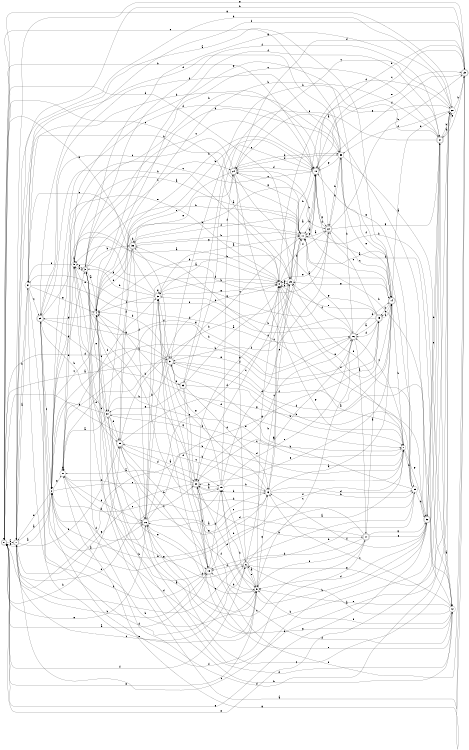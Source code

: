 digraph n32_2 {
__start0 [label="" shape="none"];

rankdir=LR;
size="8,5";

s0 [style="rounded,filled", color="black", fillcolor="white" shape="doublecircle", label="0"];
s1 [style="rounded,filled", color="black", fillcolor="white" shape="doublecircle", label="1"];
s2 [style="filled", color="black", fillcolor="white" shape="circle", label="2"];
s3 [style="rounded,filled", color="black", fillcolor="white" shape="doublecircle", label="3"];
s4 [style="filled", color="black", fillcolor="white" shape="circle", label="4"];
s5 [style="filled", color="black", fillcolor="white" shape="circle", label="5"];
s6 [style="rounded,filled", color="black", fillcolor="white" shape="doublecircle", label="6"];
s7 [style="filled", color="black", fillcolor="white" shape="circle", label="7"];
s8 [style="filled", color="black", fillcolor="white" shape="circle", label="8"];
s9 [style="filled", color="black", fillcolor="white" shape="circle", label="9"];
s10 [style="rounded,filled", color="black", fillcolor="white" shape="doublecircle", label="10"];
s11 [style="rounded,filled", color="black", fillcolor="white" shape="doublecircle", label="11"];
s12 [style="filled", color="black", fillcolor="white" shape="circle", label="12"];
s13 [style="filled", color="black", fillcolor="white" shape="circle", label="13"];
s14 [style="rounded,filled", color="black", fillcolor="white" shape="doublecircle", label="14"];
s15 [style="rounded,filled", color="black", fillcolor="white" shape="doublecircle", label="15"];
s16 [style="rounded,filled", color="black", fillcolor="white" shape="doublecircle", label="16"];
s17 [style="rounded,filled", color="black", fillcolor="white" shape="doublecircle", label="17"];
s18 [style="rounded,filled", color="black", fillcolor="white" shape="doublecircle", label="18"];
s19 [style="filled", color="black", fillcolor="white" shape="circle", label="19"];
s20 [style="rounded,filled", color="black", fillcolor="white" shape="doublecircle", label="20"];
s21 [style="filled", color="black", fillcolor="white" shape="circle", label="21"];
s22 [style="rounded,filled", color="black", fillcolor="white" shape="doublecircle", label="22"];
s23 [style="rounded,filled", color="black", fillcolor="white" shape="doublecircle", label="23"];
s24 [style="rounded,filled", color="black", fillcolor="white" shape="doublecircle", label="24"];
s25 [style="rounded,filled", color="black", fillcolor="white" shape="doublecircle", label="25"];
s26 [style="rounded,filled", color="black", fillcolor="white" shape="doublecircle", label="26"];
s27 [style="rounded,filled", color="black", fillcolor="white" shape="doublecircle", label="27"];
s28 [style="filled", color="black", fillcolor="white" shape="circle", label="28"];
s29 [style="filled", color="black", fillcolor="white" shape="circle", label="29"];
s30 [style="filled", color="black", fillcolor="white" shape="circle", label="30"];
s31 [style="rounded,filled", color="black", fillcolor="white" shape="doublecircle", label="31"];
s32 [style="rounded,filled", color="black", fillcolor="white" shape="doublecircle", label="32"];
s33 [style="rounded,filled", color="black", fillcolor="white" shape="doublecircle", label="33"];
s34 [style="filled", color="black", fillcolor="white" shape="circle", label="34"];
s35 [style="rounded,filled", color="black", fillcolor="white" shape="doublecircle", label="35"];
s36 [style="rounded,filled", color="black", fillcolor="white" shape="doublecircle", label="36"];
s37 [style="filled", color="black", fillcolor="white" shape="circle", label="37"];
s38 [style="filled", color="black", fillcolor="white" shape="circle", label="38"];
s39 [style="filled", color="black", fillcolor="white" shape="circle", label="39"];
s0 -> s1 [label="a"];
s0 -> s7 [label="b"];
s0 -> s29 [label="c"];
s0 -> s31 [label="d"];
s0 -> s26 [label="e"];
s0 -> s6 [label="f"];
s0 -> s28 [label="g"];
s0 -> s35 [label="h"];
s1 -> s2 [label="a"];
s1 -> s18 [label="b"];
s1 -> s6 [label="c"];
s1 -> s20 [label="d"];
s1 -> s0 [label="e"];
s1 -> s35 [label="f"];
s1 -> s23 [label="g"];
s1 -> s37 [label="h"];
s2 -> s0 [label="a"];
s2 -> s3 [label="b"];
s2 -> s19 [label="c"];
s2 -> s10 [label="d"];
s2 -> s1 [label="e"];
s2 -> s17 [label="f"];
s2 -> s21 [label="g"];
s2 -> s13 [label="h"];
s3 -> s4 [label="a"];
s3 -> s36 [label="b"];
s3 -> s24 [label="c"];
s3 -> s38 [label="d"];
s3 -> s34 [label="e"];
s3 -> s27 [label="f"];
s3 -> s6 [label="g"];
s3 -> s11 [label="h"];
s4 -> s5 [label="a"];
s4 -> s27 [label="b"];
s4 -> s2 [label="c"];
s4 -> s34 [label="d"];
s4 -> s9 [label="e"];
s4 -> s27 [label="f"];
s4 -> s25 [label="g"];
s4 -> s10 [label="h"];
s5 -> s6 [label="a"];
s5 -> s19 [label="b"];
s5 -> s8 [label="c"];
s5 -> s9 [label="d"];
s5 -> s0 [label="e"];
s5 -> s26 [label="f"];
s5 -> s13 [label="g"];
s5 -> s18 [label="h"];
s6 -> s7 [label="a"];
s6 -> s29 [label="b"];
s6 -> s19 [label="c"];
s6 -> s25 [label="d"];
s6 -> s5 [label="e"];
s6 -> s18 [label="f"];
s6 -> s28 [label="g"];
s6 -> s39 [label="h"];
s7 -> s8 [label="a"];
s7 -> s0 [label="b"];
s7 -> s16 [label="c"];
s7 -> s34 [label="d"];
s7 -> s3 [label="e"];
s7 -> s8 [label="f"];
s7 -> s32 [label="g"];
s7 -> s39 [label="h"];
s8 -> s9 [label="a"];
s8 -> s4 [label="b"];
s8 -> s29 [label="c"];
s8 -> s28 [label="d"];
s8 -> s29 [label="e"];
s8 -> s22 [label="f"];
s8 -> s20 [label="g"];
s8 -> s30 [label="h"];
s9 -> s9 [label="a"];
s9 -> s3 [label="b"];
s9 -> s10 [label="c"];
s9 -> s35 [label="d"];
s9 -> s3 [label="e"];
s9 -> s37 [label="f"];
s9 -> s14 [label="g"];
s9 -> s38 [label="h"];
s10 -> s11 [label="a"];
s10 -> s0 [label="b"];
s10 -> s2 [label="c"];
s10 -> s24 [label="d"];
s10 -> s23 [label="e"];
s10 -> s12 [label="f"];
s10 -> s22 [label="g"];
s10 -> s11 [label="h"];
s11 -> s2 [label="a"];
s11 -> s12 [label="b"];
s11 -> s24 [label="c"];
s11 -> s26 [label="d"];
s11 -> s10 [label="e"];
s11 -> s36 [label="f"];
s11 -> s24 [label="g"];
s11 -> s4 [label="h"];
s12 -> s6 [label="a"];
s12 -> s11 [label="b"];
s12 -> s13 [label="c"];
s12 -> s20 [label="d"];
s12 -> s5 [label="e"];
s12 -> s5 [label="f"];
s12 -> s30 [label="g"];
s12 -> s4 [label="h"];
s13 -> s14 [label="a"];
s13 -> s20 [label="b"];
s13 -> s35 [label="c"];
s13 -> s39 [label="d"];
s13 -> s8 [label="e"];
s13 -> s36 [label="f"];
s13 -> s26 [label="g"];
s13 -> s39 [label="h"];
s14 -> s1 [label="a"];
s14 -> s15 [label="b"];
s14 -> s15 [label="c"];
s14 -> s28 [label="d"];
s14 -> s8 [label="e"];
s14 -> s38 [label="f"];
s14 -> s29 [label="g"];
s14 -> s7 [label="h"];
s15 -> s16 [label="a"];
s15 -> s2 [label="b"];
s15 -> s22 [label="c"];
s15 -> s16 [label="d"];
s15 -> s8 [label="e"];
s15 -> s14 [label="f"];
s15 -> s9 [label="g"];
s15 -> s30 [label="h"];
s16 -> s17 [label="a"];
s16 -> s21 [label="b"];
s16 -> s5 [label="c"];
s16 -> s14 [label="d"];
s16 -> s37 [label="e"];
s16 -> s29 [label="f"];
s16 -> s11 [label="g"];
s16 -> s20 [label="h"];
s17 -> s15 [label="a"];
s17 -> s18 [label="b"];
s17 -> s26 [label="c"];
s17 -> s34 [label="d"];
s17 -> s32 [label="e"];
s17 -> s5 [label="f"];
s17 -> s32 [label="g"];
s17 -> s4 [label="h"];
s18 -> s0 [label="a"];
s18 -> s19 [label="b"];
s18 -> s35 [label="c"];
s18 -> s30 [label="d"];
s18 -> s12 [label="e"];
s18 -> s7 [label="f"];
s18 -> s30 [label="g"];
s18 -> s9 [label="h"];
s19 -> s20 [label="a"];
s19 -> s20 [label="b"];
s19 -> s2 [label="c"];
s19 -> s11 [label="d"];
s19 -> s16 [label="e"];
s19 -> s24 [label="f"];
s19 -> s31 [label="g"];
s19 -> s13 [label="h"];
s20 -> s21 [label="a"];
s20 -> s17 [label="b"];
s20 -> s16 [label="c"];
s20 -> s5 [label="d"];
s20 -> s14 [label="e"];
s20 -> s18 [label="f"];
s20 -> s1 [label="g"];
s20 -> s4 [label="h"];
s21 -> s22 [label="a"];
s21 -> s9 [label="b"];
s21 -> s26 [label="c"];
s21 -> s26 [label="d"];
s21 -> s15 [label="e"];
s21 -> s30 [label="f"];
s21 -> s21 [label="g"];
s21 -> s26 [label="h"];
s22 -> s11 [label="a"];
s22 -> s23 [label="b"];
s22 -> s14 [label="c"];
s22 -> s10 [label="d"];
s22 -> s8 [label="e"];
s22 -> s31 [label="f"];
s22 -> s27 [label="g"];
s22 -> s38 [label="h"];
s23 -> s4 [label="a"];
s23 -> s1 [label="b"];
s23 -> s10 [label="c"];
s23 -> s24 [label="d"];
s23 -> s20 [label="e"];
s23 -> s10 [label="f"];
s23 -> s21 [label="g"];
s23 -> s10 [label="h"];
s24 -> s14 [label="a"];
s24 -> s14 [label="b"];
s24 -> s25 [label="c"];
s24 -> s38 [label="d"];
s24 -> s35 [label="e"];
s24 -> s6 [label="f"];
s24 -> s7 [label="g"];
s24 -> s38 [label="h"];
s25 -> s26 [label="a"];
s25 -> s5 [label="b"];
s25 -> s2 [label="c"];
s25 -> s7 [label="d"];
s25 -> s8 [label="e"];
s25 -> s23 [label="f"];
s25 -> s16 [label="g"];
s25 -> s8 [label="h"];
s26 -> s13 [label="a"];
s26 -> s27 [label="b"];
s26 -> s28 [label="c"];
s26 -> s8 [label="d"];
s26 -> s8 [label="e"];
s26 -> s2 [label="f"];
s26 -> s15 [label="g"];
s26 -> s30 [label="h"];
s27 -> s12 [label="a"];
s27 -> s28 [label="b"];
s27 -> s4 [label="c"];
s27 -> s32 [label="d"];
s27 -> s0 [label="e"];
s27 -> s33 [label="f"];
s27 -> s23 [label="g"];
s27 -> s31 [label="h"];
s28 -> s27 [label="a"];
s28 -> s1 [label="b"];
s28 -> s24 [label="c"];
s28 -> s21 [label="d"];
s28 -> s29 [label="e"];
s28 -> s38 [label="f"];
s28 -> s3 [label="g"];
s28 -> s23 [label="h"];
s29 -> s10 [label="a"];
s29 -> s10 [label="b"];
s29 -> s20 [label="c"];
s29 -> s0 [label="d"];
s29 -> s13 [label="e"];
s29 -> s11 [label="f"];
s29 -> s8 [label="g"];
s29 -> s30 [label="h"];
s30 -> s11 [label="a"];
s30 -> s0 [label="b"];
s30 -> s4 [label="c"];
s30 -> s9 [label="d"];
s30 -> s30 [label="e"];
s30 -> s31 [label="f"];
s30 -> s8 [label="g"];
s30 -> s3 [label="h"];
s31 -> s0 [label="a"];
s31 -> s4 [label="b"];
s31 -> s11 [label="c"];
s31 -> s32 [label="d"];
s31 -> s33 [label="e"];
s31 -> s14 [label="f"];
s31 -> s3 [label="g"];
s31 -> s34 [label="h"];
s32 -> s24 [label="a"];
s32 -> s19 [label="b"];
s32 -> s1 [label="c"];
s32 -> s5 [label="d"];
s32 -> s27 [label="e"];
s32 -> s13 [label="f"];
s32 -> s0 [label="g"];
s32 -> s31 [label="h"];
s33 -> s8 [label="a"];
s33 -> s7 [label="b"];
s33 -> s20 [label="c"];
s33 -> s13 [label="d"];
s33 -> s10 [label="e"];
s33 -> s5 [label="f"];
s33 -> s34 [label="g"];
s33 -> s4 [label="h"];
s34 -> s21 [label="a"];
s34 -> s25 [label="b"];
s34 -> s7 [label="c"];
s34 -> s12 [label="d"];
s34 -> s18 [label="e"];
s34 -> s35 [label="f"];
s34 -> s2 [label="g"];
s34 -> s10 [label="h"];
s35 -> s19 [label="a"];
s35 -> s29 [label="b"];
s35 -> s3 [label="c"];
s35 -> s20 [label="d"];
s35 -> s28 [label="e"];
s35 -> s36 [label="f"];
s35 -> s14 [label="g"];
s35 -> s18 [label="h"];
s36 -> s22 [label="a"];
s36 -> s11 [label="b"];
s36 -> s37 [label="c"];
s36 -> s4 [label="d"];
s36 -> s24 [label="e"];
s36 -> s26 [label="f"];
s36 -> s8 [label="g"];
s36 -> s36 [label="h"];
s37 -> s1 [label="a"];
s37 -> s22 [label="b"];
s37 -> s25 [label="c"];
s37 -> s16 [label="d"];
s37 -> s5 [label="e"];
s37 -> s18 [label="f"];
s37 -> s4 [label="g"];
s37 -> s11 [label="h"];
s38 -> s12 [label="a"];
s38 -> s16 [label="b"];
s38 -> s0 [label="c"];
s38 -> s37 [label="d"];
s38 -> s14 [label="e"];
s38 -> s25 [label="f"];
s38 -> s10 [label="g"];
s38 -> s22 [label="h"];
s39 -> s11 [label="a"];
s39 -> s2 [label="b"];
s39 -> s36 [label="c"];
s39 -> s32 [label="d"];
s39 -> s1 [label="e"];
s39 -> s29 [label="f"];
s39 -> s10 [label="g"];
s39 -> s31 [label="h"];

}